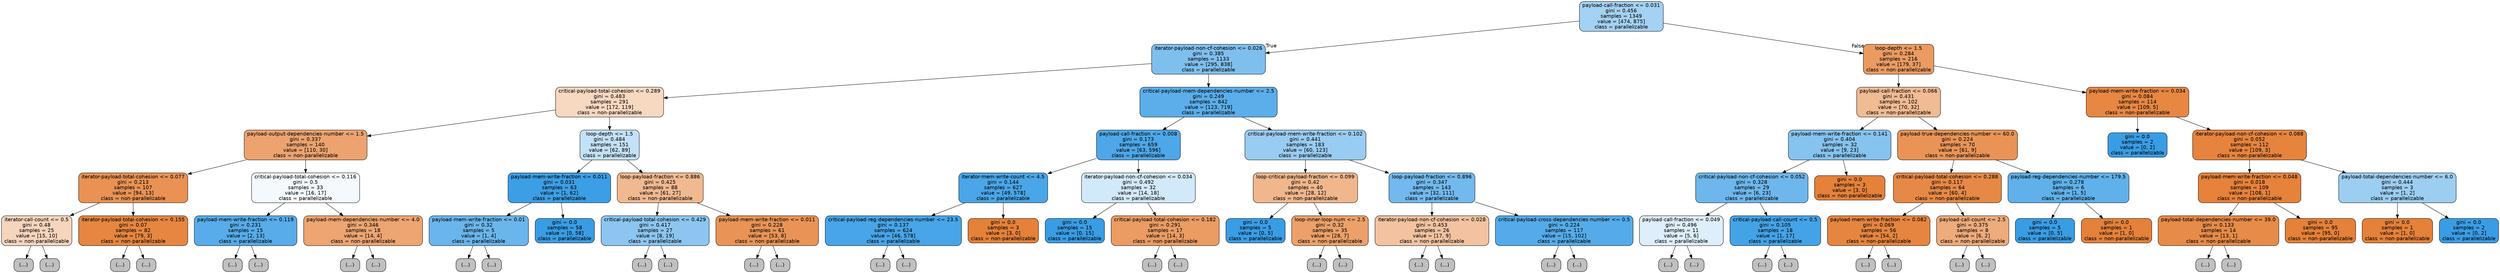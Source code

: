 digraph Tree {
node [shape=box, style="filled, rounded", color="black", fontname=helvetica] ;
edge [fontname=helvetica] ;
0 [label="payload-call-fraction <= 0.031\ngini = 0.456\nsamples = 1349\nvalue = [474, 875]\nclass = parallelizable", fillcolor="#399de575"] ;
1 [label="iterator-payload-non-cf-cohesion <= 0.026\ngini = 0.385\nsamples = 1133\nvalue = [295, 838]\nclass = parallelizable", fillcolor="#399de5a5"] ;
0 -> 1 [labeldistance=2.5, labelangle=45, headlabel="True"] ;
2 [label="critical-payload-total-cohesion <= 0.289\ngini = 0.483\nsamples = 291\nvalue = [172, 119]\nclass = non-parallelizable", fillcolor="#e581394f"] ;
1 -> 2 ;
3 [label="payload-output-dependencies-number <= 1.5\ngini = 0.337\nsamples = 140\nvalue = [110, 30]\nclass = non-parallelizable", fillcolor="#e58139b9"] ;
2 -> 3 ;
4 [label="iterator-payload-total-cohesion <= 0.077\ngini = 0.213\nsamples = 107\nvalue = [94, 13]\nclass = non-parallelizable", fillcolor="#e58139dc"] ;
3 -> 4 ;
5 [label="iterator-call-count <= 0.5\ngini = 0.48\nsamples = 25\nvalue = [15, 10]\nclass = non-parallelizable", fillcolor="#e5813955"] ;
4 -> 5 ;
6 [label="(...)", fillcolor="#C0C0C0"] ;
5 -> 6 ;
17 [label="(...)", fillcolor="#C0C0C0"] ;
5 -> 17 ;
18 [label="iterator-payload-total-cohesion <= 0.155\ngini = 0.07\nsamples = 82\nvalue = [79, 3]\nclass = non-parallelizable", fillcolor="#e58139f5"] ;
4 -> 18 ;
19 [label="(...)", fillcolor="#C0C0C0"] ;
18 -> 19 ;
24 [label="(...)", fillcolor="#C0C0C0"] ;
18 -> 24 ;
29 [label="critical-payload-total-cohesion <= 0.116\ngini = 0.5\nsamples = 33\nvalue = [16, 17]\nclass = parallelizable", fillcolor="#399de50f"] ;
3 -> 29 ;
30 [label="payload-mem-write-fraction <= 0.119\ngini = 0.231\nsamples = 15\nvalue = [2, 13]\nclass = parallelizable", fillcolor="#399de5d8"] ;
29 -> 30 ;
31 [label="(...)", fillcolor="#C0C0C0"] ;
30 -> 31 ;
32 [label="(...)", fillcolor="#C0C0C0"] ;
30 -> 32 ;
35 [label="payload-mem-dependencies-number <= 4.0\ngini = 0.346\nsamples = 18\nvalue = [14, 4]\nclass = non-parallelizable", fillcolor="#e58139b6"] ;
29 -> 35 ;
36 [label="(...)", fillcolor="#C0C0C0"] ;
35 -> 36 ;
37 [label="(...)", fillcolor="#C0C0C0"] ;
35 -> 37 ;
42 [label="loop-depth <= 1.5\ngini = 0.484\nsamples = 151\nvalue = [62, 89]\nclass = parallelizable", fillcolor="#399de54d"] ;
2 -> 42 ;
43 [label="payload-mem-write-fraction <= 0.011\ngini = 0.031\nsamples = 63\nvalue = [1, 62]\nclass = parallelizable", fillcolor="#399de5fb"] ;
42 -> 43 ;
44 [label="payload-mem-write-fraction <= 0.01\ngini = 0.32\nsamples = 5\nvalue = [1, 4]\nclass = parallelizable", fillcolor="#399de5bf"] ;
43 -> 44 ;
45 [label="(...)", fillcolor="#C0C0C0"] ;
44 -> 45 ;
46 [label="(...)", fillcolor="#C0C0C0"] ;
44 -> 46 ;
47 [label="gini = 0.0\nsamples = 58\nvalue = [0, 58]\nclass = parallelizable", fillcolor="#399de5ff"] ;
43 -> 47 ;
48 [label="loop-payload-fraction <= 0.886\ngini = 0.425\nsamples = 88\nvalue = [61, 27]\nclass = non-parallelizable", fillcolor="#e581398e"] ;
42 -> 48 ;
49 [label="critical-payload-total-cohesion <= 0.429\ngini = 0.417\nsamples = 27\nvalue = [8, 19]\nclass = parallelizable", fillcolor="#399de594"] ;
48 -> 49 ;
50 [label="(...)", fillcolor="#C0C0C0"] ;
49 -> 50 ;
55 [label="(...)", fillcolor="#C0C0C0"] ;
49 -> 55 ;
56 [label="payload-mem-write-fraction <= 0.011\ngini = 0.228\nsamples = 61\nvalue = [53, 8]\nclass = non-parallelizable", fillcolor="#e58139d9"] ;
48 -> 56 ;
57 [label="(...)", fillcolor="#C0C0C0"] ;
56 -> 57 ;
60 [label="(...)", fillcolor="#C0C0C0"] ;
56 -> 60 ;
67 [label="critical-payload-mem-dependencies-number <= 2.5\ngini = 0.249\nsamples = 842\nvalue = [123, 719]\nclass = parallelizable", fillcolor="#399de5d3"] ;
1 -> 67 ;
68 [label="payload-call-fraction <= 0.008\ngini = 0.173\nsamples = 659\nvalue = [63, 596]\nclass = parallelizable", fillcolor="#399de5e4"] ;
67 -> 68 ;
69 [label="iterator-mem-write-count <= 4.5\ngini = 0.144\nsamples = 627\nvalue = [49, 578]\nclass = parallelizable", fillcolor="#399de5e9"] ;
68 -> 69 ;
70 [label="critical-payload-reg-dependencies-number <= 23.5\ngini = 0.137\nsamples = 624\nvalue = [46, 578]\nclass = parallelizable", fillcolor="#399de5eb"] ;
69 -> 70 ;
71 [label="(...)", fillcolor="#C0C0C0"] ;
70 -> 71 ;
170 [label="(...)", fillcolor="#C0C0C0"] ;
70 -> 170 ;
171 [label="gini = 0.0\nsamples = 3\nvalue = [3, 0]\nclass = non-parallelizable", fillcolor="#e58139ff"] ;
69 -> 171 ;
172 [label="iterator-payload-non-cf-cohesion <= 0.034\ngini = 0.492\nsamples = 32\nvalue = [14, 18]\nclass = parallelizable", fillcolor="#399de539"] ;
68 -> 172 ;
173 [label="gini = 0.0\nsamples = 15\nvalue = [0, 15]\nclass = parallelizable", fillcolor="#399de5ff"] ;
172 -> 173 ;
174 [label="critical-payload-total-cohesion <= 0.182\ngini = 0.291\nsamples = 17\nvalue = [14, 3]\nclass = non-parallelizable", fillcolor="#e58139c8"] ;
172 -> 174 ;
175 [label="(...)", fillcolor="#C0C0C0"] ;
174 -> 175 ;
176 [label="(...)", fillcolor="#C0C0C0"] ;
174 -> 176 ;
179 [label="critical-payload-mem-write-fraction <= 0.102\ngini = 0.441\nsamples = 183\nvalue = [60, 123]\nclass = parallelizable", fillcolor="#399de583"] ;
67 -> 179 ;
180 [label="loop-critical-payload-fraction <= 0.099\ngini = 0.42\nsamples = 40\nvalue = [28, 12]\nclass = non-parallelizable", fillcolor="#e5813992"] ;
179 -> 180 ;
181 [label="gini = 0.0\nsamples = 5\nvalue = [0, 5]\nclass = parallelizable", fillcolor="#399de5ff"] ;
180 -> 181 ;
182 [label="loop-inner-loop-num <= 2.5\ngini = 0.32\nsamples = 35\nvalue = [28, 7]\nclass = non-parallelizable", fillcolor="#e58139bf"] ;
180 -> 182 ;
183 [label="(...)", fillcolor="#C0C0C0"] ;
182 -> 183 ;
196 [label="(...)", fillcolor="#C0C0C0"] ;
182 -> 196 ;
197 [label="loop-payload-fraction <= 0.896\ngini = 0.347\nsamples = 143\nvalue = [32, 111]\nclass = parallelizable", fillcolor="#399de5b5"] ;
179 -> 197 ;
198 [label="iterator-payload-non-cf-cohesion <= 0.028\ngini = 0.453\nsamples = 26\nvalue = [17, 9]\nclass = non-parallelizable", fillcolor="#e5813978"] ;
197 -> 198 ;
199 [label="(...)", fillcolor="#C0C0C0"] ;
198 -> 199 ;
200 [label="(...)", fillcolor="#C0C0C0"] ;
198 -> 200 ;
209 [label="critical-payload-cross-dependencies-number <= 0.5\ngini = 0.224\nsamples = 117\nvalue = [15, 102]\nclass = parallelizable", fillcolor="#399de5da"] ;
197 -> 209 ;
210 [label="(...)", fillcolor="#C0C0C0"] ;
209 -> 210 ;
221 [label="(...)", fillcolor="#C0C0C0"] ;
209 -> 221 ;
226 [label="loop-depth <= 1.5\ngini = 0.284\nsamples = 216\nvalue = [179, 37]\nclass = non-parallelizable", fillcolor="#e58139ca"] ;
0 -> 226 [labeldistance=2.5, labelangle=-45, headlabel="False"] ;
227 [label="payload-call-fraction <= 0.066\ngini = 0.431\nsamples = 102\nvalue = [70, 32]\nclass = non-parallelizable", fillcolor="#e581398a"] ;
226 -> 227 ;
228 [label="payload-mem-write-fraction <= 0.141\ngini = 0.404\nsamples = 32\nvalue = [9, 23]\nclass = parallelizable", fillcolor="#399de59b"] ;
227 -> 228 ;
229 [label="critical-payload-non-cf-cohesion <= 0.052\ngini = 0.328\nsamples = 29\nvalue = [6, 23]\nclass = parallelizable", fillcolor="#399de5bc"] ;
228 -> 229 ;
230 [label="payload-call-fraction <= 0.049\ngini = 0.496\nsamples = 11\nvalue = [5, 6]\nclass = parallelizable", fillcolor="#399de52a"] ;
229 -> 230 ;
231 [label="(...)", fillcolor="#C0C0C0"] ;
230 -> 231 ;
236 [label="(...)", fillcolor="#C0C0C0"] ;
230 -> 236 ;
237 [label="critical-payload-call-count <= 0.5\ngini = 0.105\nsamples = 18\nvalue = [1, 17]\nclass = parallelizable", fillcolor="#399de5f0"] ;
229 -> 237 ;
238 [label="(...)", fillcolor="#C0C0C0"] ;
237 -> 238 ;
239 [label="(...)", fillcolor="#C0C0C0"] ;
237 -> 239 ;
242 [label="gini = 0.0\nsamples = 3\nvalue = [3, 0]\nclass = non-parallelizable", fillcolor="#e58139ff"] ;
228 -> 242 ;
243 [label="payload-true-dependencies-number <= 60.0\ngini = 0.224\nsamples = 70\nvalue = [61, 9]\nclass = non-parallelizable", fillcolor="#e58139d9"] ;
227 -> 243 ;
244 [label="critical-payload-total-cohesion <= 0.288\ngini = 0.117\nsamples = 64\nvalue = [60, 4]\nclass = non-parallelizable", fillcolor="#e58139ee"] ;
243 -> 244 ;
245 [label="payload-mem-write-fraction <= 0.082\ngini = 0.069\nsamples = 56\nvalue = [54, 2]\nclass = non-parallelizable", fillcolor="#e58139f6"] ;
244 -> 245 ;
246 [label="(...)", fillcolor="#C0C0C0"] ;
245 -> 246 ;
249 [label="(...)", fillcolor="#C0C0C0"] ;
245 -> 249 ;
254 [label="payload-call-count <= 2.5\ngini = 0.375\nsamples = 8\nvalue = [6, 2]\nclass = non-parallelizable", fillcolor="#e58139aa"] ;
244 -> 254 ;
255 [label="(...)", fillcolor="#C0C0C0"] ;
254 -> 255 ;
256 [label="(...)", fillcolor="#C0C0C0"] ;
254 -> 256 ;
257 [label="payload-reg-dependencies-number <= 179.5\ngini = 0.278\nsamples = 6\nvalue = [1, 5]\nclass = parallelizable", fillcolor="#399de5cc"] ;
243 -> 257 ;
258 [label="gini = 0.0\nsamples = 5\nvalue = [0, 5]\nclass = parallelizable", fillcolor="#399de5ff"] ;
257 -> 258 ;
259 [label="gini = 0.0\nsamples = 1\nvalue = [1, 0]\nclass = non-parallelizable", fillcolor="#e58139ff"] ;
257 -> 259 ;
260 [label="payload-mem-write-fraction <= 0.034\ngini = 0.084\nsamples = 114\nvalue = [109, 5]\nclass = non-parallelizable", fillcolor="#e58139f3"] ;
226 -> 260 ;
261 [label="gini = 0.0\nsamples = 2\nvalue = [0, 2]\nclass = parallelizable", fillcolor="#399de5ff"] ;
260 -> 261 ;
262 [label="iterator-payload-non-cf-cohesion <= 0.088\ngini = 0.052\nsamples = 112\nvalue = [109, 3]\nclass = non-parallelizable", fillcolor="#e58139f8"] ;
260 -> 262 ;
263 [label="payload-mem-write-fraction <= 0.048\ngini = 0.018\nsamples = 109\nvalue = [108, 1]\nclass = non-parallelizable", fillcolor="#e58139fd"] ;
262 -> 263 ;
264 [label="payload-total-dependencies-number <= 39.0\ngini = 0.133\nsamples = 14\nvalue = [13, 1]\nclass = non-parallelizable", fillcolor="#e58139eb"] ;
263 -> 264 ;
265 [label="(...)", fillcolor="#C0C0C0"] ;
264 -> 265 ;
266 [label="(...)", fillcolor="#C0C0C0"] ;
264 -> 266 ;
267 [label="gini = 0.0\nsamples = 95\nvalue = [95, 0]\nclass = non-parallelizable", fillcolor="#e58139ff"] ;
263 -> 267 ;
268 [label="payload-total-dependencies-number <= 6.0\ngini = 0.444\nsamples = 3\nvalue = [1, 2]\nclass = parallelizable", fillcolor="#399de57f"] ;
262 -> 268 ;
269 [label="gini = 0.0\nsamples = 1\nvalue = [1, 0]\nclass = non-parallelizable", fillcolor="#e58139ff"] ;
268 -> 269 ;
270 [label="gini = 0.0\nsamples = 2\nvalue = [0, 2]\nclass = parallelizable", fillcolor="#399de5ff"] ;
268 -> 270 ;
}